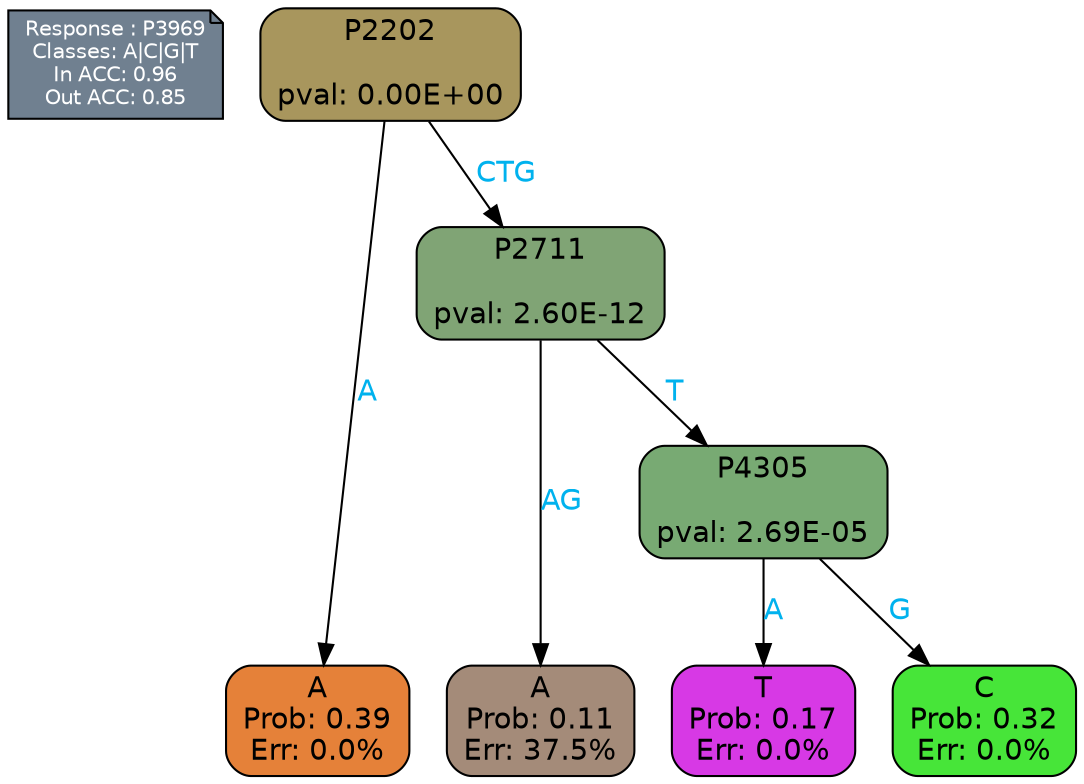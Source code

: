digraph Tree {
node [shape=box, style="filled, rounded", color="black", fontname=helvetica] ;
graph [ranksep=equally, splines=polylines, bgcolor=transparent, dpi=600] ;
edge [fontname=helvetica] ;
LEGEND [label="Response : P3969
Classes: A|C|G|T
In ACC: 0.96
Out ACC: 0.85
",shape=note,align=left,style=filled,fillcolor="slategray",fontcolor="white",fontsize=10];1 [label="P2202

pval: 0.00E+00", fillcolor="#a8965d"] ;
2 [label="A
Prob: 0.39
Err: 0.0%", fillcolor="#e58139"] ;
3 [label="P2711

pval: 2.60E-12", fillcolor="#80a475"] ;
4 [label="A
Prob: 0.11
Err: 37.5%", fillcolor="#a48b79"] ;
5 [label="P4305

pval: 2.69E-05", fillcolor="#78aa73"] ;
6 [label="T
Prob: 0.17
Err: 0.0%", fillcolor="#d739e5"] ;
7 [label="C
Prob: 0.32
Err: 0.0%", fillcolor="#47e539"] ;
1 -> 2 [label="A",fontcolor=deepskyblue2] ;
1 -> 3 [label="CTG",fontcolor=deepskyblue2] ;
3 -> 4 [label="AG",fontcolor=deepskyblue2] ;
3 -> 5 [label="T",fontcolor=deepskyblue2] ;
5 -> 6 [label="A",fontcolor=deepskyblue2] ;
5 -> 7 [label="G",fontcolor=deepskyblue2] ;
{rank = same; 2;4;6;7;}{rank = same; LEGEND;1;}}